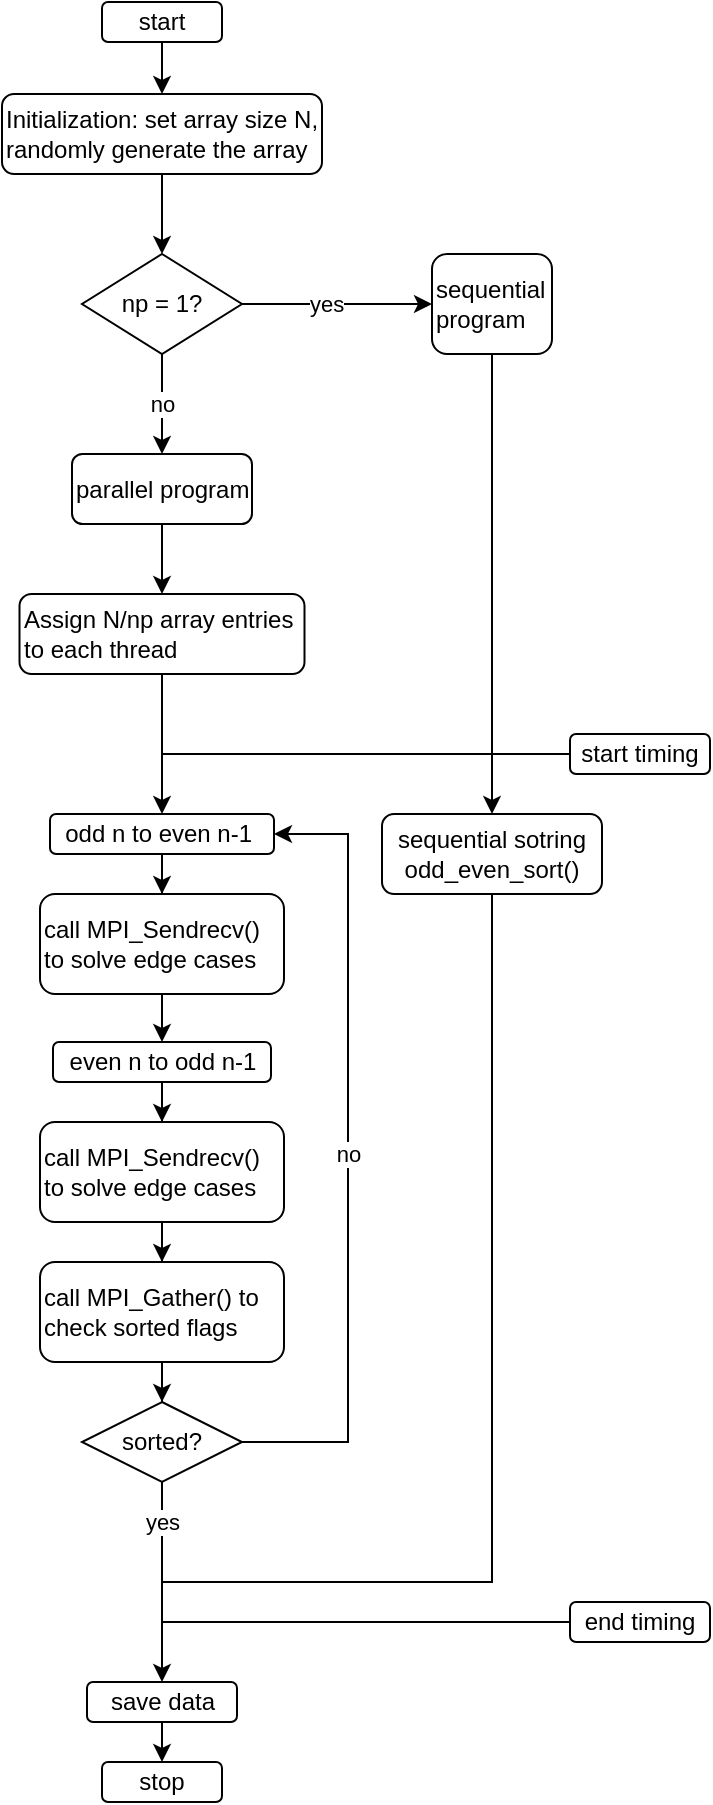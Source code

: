 <mxfile version="20.4.0" type="device"><diagram id="C5RBs43oDa-KdzZeNtuy" name="Page-1"><mxGraphModel dx="1473" dy="1953" grid="1" gridSize="10" guides="1" tooltips="1" connect="1" arrows="1" fold="1" page="1" pageScale="1" pageWidth="827" pageHeight="1169" math="0" shadow="0"><root><mxCell id="WIyWlLk6GJQsqaUBKTNV-0"/><mxCell id="WIyWlLk6GJQsqaUBKTNV-1" parent="WIyWlLk6GJQsqaUBKTNV-0"/><mxCell id="Fx7CKsTeLUD770fsOChB-2" style="edgeStyle=orthogonalEdgeStyle;rounded=0;orthogonalLoop=1;jettySize=auto;html=1;align=left;" edge="1" parent="WIyWlLk6GJQsqaUBKTNV-1" source="Fx7CKsTeLUD770fsOChB-1"><mxGeometry relative="1" as="geometry"><mxPoint x="330" y="-864" as="targetPoint"/></mxGeometry></mxCell><mxCell id="Fx7CKsTeLUD770fsOChB-1" value="Initialization: set array size N, randomly generate the array" style="rounded=1;whiteSpace=wrap;html=1;fontSize=12;glass=0;strokeWidth=1;shadow=0;align=left;" vertex="1" parent="WIyWlLk6GJQsqaUBKTNV-1"><mxGeometry x="250" y="-944" width="160" height="40" as="geometry"/></mxCell><mxCell id="Fx7CKsTeLUD770fsOChB-11" value="yes" style="edgeStyle=orthogonalEdgeStyle;rounded=0;orthogonalLoop=1;jettySize=auto;html=1;align=left;" edge="1" parent="WIyWlLk6GJQsqaUBKTNV-1" source="Fx7CKsTeLUD770fsOChB-7" target="Fx7CKsTeLUD770fsOChB-10"><mxGeometry x="-0.333" relative="1" as="geometry"><mxPoint as="offset"/></mxGeometry></mxCell><mxCell id="Fx7CKsTeLUD770fsOChB-42" value="no" style="edgeStyle=orthogonalEdgeStyle;rounded=0;orthogonalLoop=1;jettySize=auto;html=1;entryX=0.5;entryY=0;entryDx=0;entryDy=0;fontFamily=Helvetica;" edge="1" parent="WIyWlLk6GJQsqaUBKTNV-1" source="Fx7CKsTeLUD770fsOChB-7" target="Fx7CKsTeLUD770fsOChB-15"><mxGeometry relative="1" as="geometry"><mxPoint as="offset"/></mxGeometry></mxCell><mxCell id="Fx7CKsTeLUD770fsOChB-7" value="np = 1?" style="rhombus;whiteSpace=wrap;html=1;align=center;" vertex="1" parent="WIyWlLk6GJQsqaUBKTNV-1"><mxGeometry x="290" y="-864" width="80" height="50" as="geometry"/></mxCell><mxCell id="Fx7CKsTeLUD770fsOChB-22" style="edgeStyle=orthogonalEdgeStyle;rounded=0;orthogonalLoop=1;jettySize=auto;html=1;exitX=0.5;exitY=1;exitDx=0;exitDy=0;entryX=0.5;entryY=0;entryDx=0;entryDy=0;" edge="1" parent="WIyWlLk6GJQsqaUBKTNV-1" source="Fx7CKsTeLUD770fsOChB-10" target="Fx7CKsTeLUD770fsOChB-35"><mxGeometry relative="1" as="geometry"><mxPoint x="494.857" y="-594" as="targetPoint"/></mxGeometry></mxCell><mxCell id="Fx7CKsTeLUD770fsOChB-10" value="sequential program" style="rounded=1;whiteSpace=wrap;html=1;align=left;" vertex="1" parent="WIyWlLk6GJQsqaUBKTNV-1"><mxGeometry x="465" y="-864" width="60" height="50" as="geometry"/></mxCell><mxCell id="Fx7CKsTeLUD770fsOChB-21" style="edgeStyle=orthogonalEdgeStyle;rounded=0;orthogonalLoop=1;jettySize=auto;html=1;entryX=0.5;entryY=0;entryDx=0;entryDy=0;" edge="1" parent="WIyWlLk6GJQsqaUBKTNV-1" source="Fx7CKsTeLUD770fsOChB-15" target="Fx7CKsTeLUD770fsOChB-20"><mxGeometry relative="1" as="geometry"/></mxCell><mxCell id="Fx7CKsTeLUD770fsOChB-15" value="parallel program" style="rounded=1;whiteSpace=wrap;html=1;align=left;" vertex="1" parent="WIyWlLk6GJQsqaUBKTNV-1"><mxGeometry x="285" y="-764" width="90" height="35" as="geometry"/></mxCell><mxCell id="Fx7CKsTeLUD770fsOChB-18" value="stop" style="rounded=1;whiteSpace=wrap;html=1;align=center;" vertex="1" parent="WIyWlLk6GJQsqaUBKTNV-1"><mxGeometry x="300" y="-110" width="60" height="20" as="geometry"/></mxCell><mxCell id="Fx7CKsTeLUD770fsOChB-23" style="edgeStyle=orthogonalEdgeStyle;rounded=0;orthogonalLoop=1;jettySize=auto;html=1;exitX=0.5;exitY=1;exitDx=0;exitDy=0;entryX=0.5;entryY=0;entryDx=0;entryDy=0;" edge="1" parent="WIyWlLk6GJQsqaUBKTNV-1" source="Fx7CKsTeLUD770fsOChB-20" target="Fx7CKsTeLUD770fsOChB-37"><mxGeometry relative="1" as="geometry"><mxPoint x="330" y="-594" as="targetPoint"/></mxGeometry></mxCell><mxCell id="Fx7CKsTeLUD770fsOChB-20" value="Assign N/np array entries to each thread&amp;nbsp;" style="rounded=1;whiteSpace=wrap;html=1;align=left;" vertex="1" parent="WIyWlLk6GJQsqaUBKTNV-1"><mxGeometry x="258.75" y="-694" width="142.5" height="40" as="geometry"/></mxCell><mxCell id="Fx7CKsTeLUD770fsOChB-33" value="start timing" style="rounded=1;whiteSpace=wrap;html=1;" vertex="1" parent="WIyWlLk6GJQsqaUBKTNV-1"><mxGeometry x="534" y="-624" width="70" height="20" as="geometry"/></mxCell><mxCell id="Fx7CKsTeLUD770fsOChB-35" value="sequential sotring&lt;br&gt;odd_even_sort()" style="rounded=1;whiteSpace=wrap;html=1;" vertex="1" parent="WIyWlLk6GJQsqaUBKTNV-1"><mxGeometry x="440" y="-584" width="110" height="40" as="geometry"/></mxCell><mxCell id="Fx7CKsTeLUD770fsOChB-67" style="edgeStyle=orthogonalEdgeStyle;rounded=0;orthogonalLoop=1;jettySize=auto;html=1;entryX=0.5;entryY=0;entryDx=0;entryDy=0;fontFamily=Helvetica;" edge="1" parent="WIyWlLk6GJQsqaUBKTNV-1" source="Fx7CKsTeLUD770fsOChB-37" target="Fx7CKsTeLUD770fsOChB-64"><mxGeometry relative="1" as="geometry"/></mxCell><mxCell id="Fx7CKsTeLUD770fsOChB-37" value="odd n to even n-1&amp;nbsp;" style="rounded=1;whiteSpace=wrap;html=1;" vertex="1" parent="WIyWlLk6GJQsqaUBKTNV-1"><mxGeometry x="274" y="-584" width="112" height="20" as="geometry"/></mxCell><mxCell id="Fx7CKsTeLUD770fsOChB-70" style="edgeStyle=orthogonalEdgeStyle;rounded=0;orthogonalLoop=1;jettySize=auto;html=1;entryX=0.5;entryY=0;entryDx=0;entryDy=0;fontFamily=Helvetica;" edge="1" parent="WIyWlLk6GJQsqaUBKTNV-1" source="Fx7CKsTeLUD770fsOChB-38" target="Fx7CKsTeLUD770fsOChB-65"><mxGeometry relative="1" as="geometry"/></mxCell><mxCell id="Fx7CKsTeLUD770fsOChB-38" value="even n to odd n-1" style="rounded=1;whiteSpace=wrap;html=1;" vertex="1" parent="WIyWlLk6GJQsqaUBKTNV-1"><mxGeometry x="275.5" y="-470" width="109" height="20" as="geometry"/></mxCell><mxCell id="Fx7CKsTeLUD770fsOChB-47" style="edgeStyle=orthogonalEdgeStyle;rounded=0;orthogonalLoop=1;jettySize=auto;html=1;entryX=0.5;entryY=0;entryDx=0;entryDy=0;fontFamily=Helvetica;" edge="1" parent="WIyWlLk6GJQsqaUBKTNV-1" source="Fx7CKsTeLUD770fsOChB-39" target="Fx7CKsTeLUD770fsOChB-40"><mxGeometry relative="1" as="geometry"/></mxCell><mxCell id="Fx7CKsTeLUD770fsOChB-39" value="call MPI_Gather() to check sorted flags" style="rounded=1;whiteSpace=wrap;html=1;align=left;" vertex="1" parent="WIyWlLk6GJQsqaUBKTNV-1"><mxGeometry x="269" y="-360" width="122" height="50" as="geometry"/></mxCell><mxCell id="Fx7CKsTeLUD770fsOChB-41" value="yes" style="edgeStyle=orthogonalEdgeStyle;rounded=0;orthogonalLoop=1;jettySize=auto;html=1;fontFamily=Helvetica;entryX=0.5;entryY=0;entryDx=0;entryDy=0;" edge="1" parent="WIyWlLk6GJQsqaUBKTNV-1" source="Fx7CKsTeLUD770fsOChB-40" target="Fx7CKsTeLUD770fsOChB-51"><mxGeometry x="-0.6" relative="1" as="geometry"><mxPoint x="330" y="-200" as="targetPoint"/><mxPoint as="offset"/></mxGeometry></mxCell><mxCell id="Fx7CKsTeLUD770fsOChB-85" value="no" style="edgeStyle=orthogonalEdgeStyle;rounded=0;orthogonalLoop=1;jettySize=auto;html=1;entryX=1;entryY=0.5;entryDx=0;entryDy=0;fontFamily=Helvetica;" edge="1" parent="WIyWlLk6GJQsqaUBKTNV-1" source="Fx7CKsTeLUD770fsOChB-40" target="Fx7CKsTeLUD770fsOChB-37"><mxGeometry relative="1" as="geometry"><Array as="points"><mxPoint x="423" y="-270"/><mxPoint x="423" y="-574"/></Array></mxGeometry></mxCell><mxCell id="Fx7CKsTeLUD770fsOChB-40" value="sorted?" style="rhombus;whiteSpace=wrap;html=1;fontFamily=Helvetica;" vertex="1" parent="WIyWlLk6GJQsqaUBKTNV-1"><mxGeometry x="290" y="-290" width="80" height="40" as="geometry"/></mxCell><mxCell id="Fx7CKsTeLUD770fsOChB-52" style="edgeStyle=orthogonalEdgeStyle;rounded=0;orthogonalLoop=1;jettySize=auto;html=1;exitX=0.5;exitY=1;exitDx=0;exitDy=0;entryX=0.5;entryY=0;entryDx=0;entryDy=0;fontFamily=Helvetica;" edge="1" parent="WIyWlLk6GJQsqaUBKTNV-1" source="Fx7CKsTeLUD770fsOChB-51" target="Fx7CKsTeLUD770fsOChB-18"><mxGeometry relative="1" as="geometry"/></mxCell><mxCell id="Fx7CKsTeLUD770fsOChB-51" value="save data" style="rounded=1;whiteSpace=wrap;html=1;fontFamily=Helvetica;" vertex="1" parent="WIyWlLk6GJQsqaUBKTNV-1"><mxGeometry x="292.5" y="-150" width="75" height="20" as="geometry"/></mxCell><mxCell id="Fx7CKsTeLUD770fsOChB-54" value="end timing" style="rounded=1;whiteSpace=wrap;html=1;" vertex="1" parent="WIyWlLk6GJQsqaUBKTNV-1"><mxGeometry x="534" y="-190" width="70" height="20" as="geometry"/></mxCell><mxCell id="Fx7CKsTeLUD770fsOChB-55" value="" style="endArrow=none;html=1;rounded=0;fontFamily=Helvetica;entryX=0;entryY=0.5;entryDx=0;entryDy=0;" edge="1" parent="WIyWlLk6GJQsqaUBKTNV-1" target="Fx7CKsTeLUD770fsOChB-54"><mxGeometry width="50" height="50" relative="1" as="geometry"><mxPoint x="330" y="-180" as="sourcePoint"/><mxPoint x="470" y="-340" as="targetPoint"/></mxGeometry></mxCell><mxCell id="Fx7CKsTeLUD770fsOChB-61" value="" style="endArrow=none;html=1;rounded=0;fontFamily=Helvetica;entryX=0;entryY=0.5;entryDx=0;entryDy=0;" edge="1" parent="WIyWlLk6GJQsqaUBKTNV-1" target="Fx7CKsTeLUD770fsOChB-33"><mxGeometry width="50" height="50" relative="1" as="geometry"><mxPoint x="330" y="-614" as="sourcePoint"/><mxPoint x="380" y="-664" as="targetPoint"/></mxGeometry></mxCell><mxCell id="Fx7CKsTeLUD770fsOChB-63" style="edgeStyle=orthogonalEdgeStyle;rounded=0;orthogonalLoop=1;jettySize=auto;html=1;entryX=0.5;entryY=0;entryDx=0;entryDy=0;fontFamily=Helvetica;" edge="1" parent="WIyWlLk6GJQsqaUBKTNV-1" source="Fx7CKsTeLUD770fsOChB-62" target="Fx7CKsTeLUD770fsOChB-1"><mxGeometry relative="1" as="geometry"/></mxCell><mxCell id="Fx7CKsTeLUD770fsOChB-62" value="start" style="rounded=1;whiteSpace=wrap;html=1;align=center;" vertex="1" parent="WIyWlLk6GJQsqaUBKTNV-1"><mxGeometry x="300" y="-990" width="60" height="20" as="geometry"/></mxCell><mxCell id="Fx7CKsTeLUD770fsOChB-68" style="edgeStyle=orthogonalEdgeStyle;rounded=0;orthogonalLoop=1;jettySize=auto;html=1;entryX=0.5;entryY=0;entryDx=0;entryDy=0;fontFamily=Helvetica;" edge="1" parent="WIyWlLk6GJQsqaUBKTNV-1" source="Fx7CKsTeLUD770fsOChB-64" target="Fx7CKsTeLUD770fsOChB-38"><mxGeometry relative="1" as="geometry"/></mxCell><mxCell id="Fx7CKsTeLUD770fsOChB-64" value="call MPI_Sendrecv() to solve edge cases" style="rounded=1;whiteSpace=wrap;html=1;align=left;" vertex="1" parent="WIyWlLk6GJQsqaUBKTNV-1"><mxGeometry x="269" y="-544" width="122" height="50" as="geometry"/></mxCell><mxCell id="Fx7CKsTeLUD770fsOChB-71" style="edgeStyle=orthogonalEdgeStyle;rounded=0;orthogonalLoop=1;jettySize=auto;html=1;entryX=0.5;entryY=0;entryDx=0;entryDy=0;fontFamily=Helvetica;" edge="1" parent="WIyWlLk6GJQsqaUBKTNV-1" source="Fx7CKsTeLUD770fsOChB-65" target="Fx7CKsTeLUD770fsOChB-39"><mxGeometry relative="1" as="geometry"/></mxCell><mxCell id="Fx7CKsTeLUD770fsOChB-65" value="call MPI_Sendrecv() to solve edge cases" style="rounded=1;whiteSpace=wrap;html=1;align=left;" vertex="1" parent="WIyWlLk6GJQsqaUBKTNV-1"><mxGeometry x="269" y="-430" width="122" height="50" as="geometry"/></mxCell><mxCell id="Fx7CKsTeLUD770fsOChB-74" value="" style="endArrow=none;html=1;rounded=0;fontFamily=Helvetica;entryX=0.5;entryY=1;entryDx=0;entryDy=0;" edge="1" parent="WIyWlLk6GJQsqaUBKTNV-1" target="Fx7CKsTeLUD770fsOChB-35"><mxGeometry width="50" height="50" relative="1" as="geometry"><mxPoint x="330" y="-200" as="sourcePoint"/><mxPoint x="523" y="-370" as="targetPoint"/><Array as="points"><mxPoint x="495" y="-200"/></Array></mxGeometry></mxCell></root></mxGraphModel></diagram></mxfile>